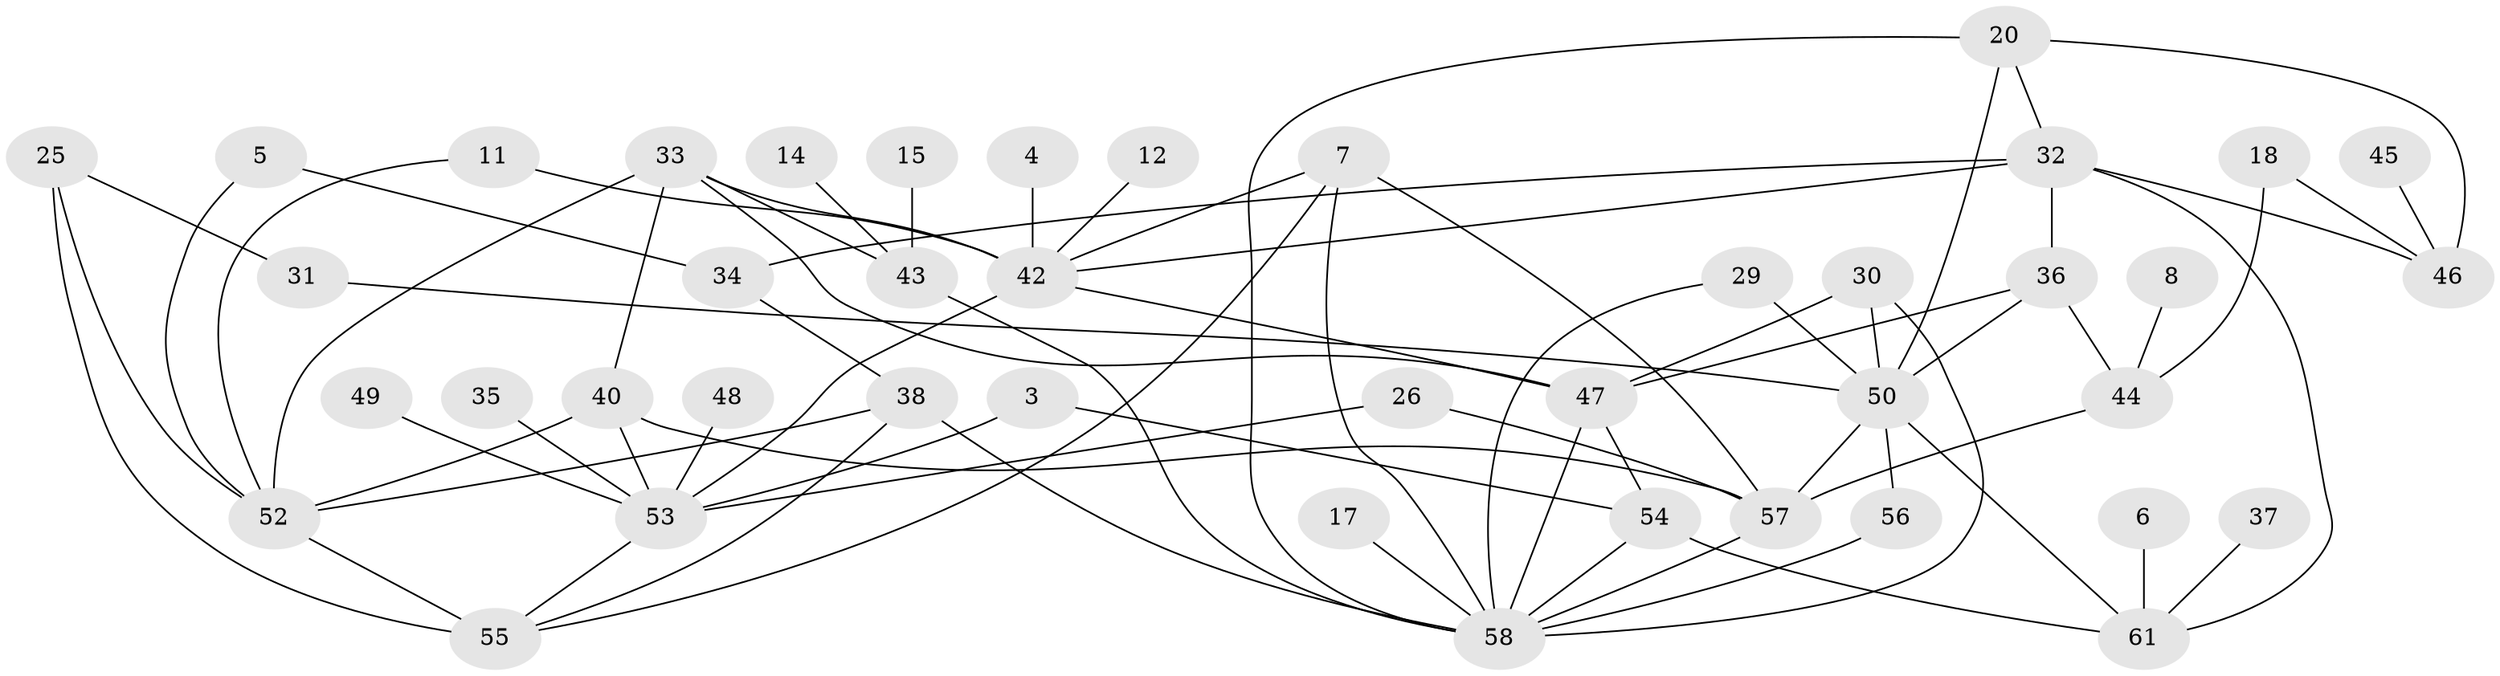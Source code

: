 // original degree distribution, {2: 0.2926829268292683, 0: 0.14634146341463414, 4: 0.15447154471544716, 3: 0.13821138211382114, 1: 0.1951219512195122, 7: 0.016260162601626018, 5: 0.04065040650406504, 6: 0.016260162601626018}
// Generated by graph-tools (version 1.1) at 2025/25/03/09/25 03:25:23]
// undirected, 43 vertices, 74 edges
graph export_dot {
graph [start="1"]
  node [color=gray90,style=filled];
  3;
  4;
  5;
  6;
  7;
  8;
  11;
  12;
  14;
  15;
  17;
  18;
  20;
  25;
  26;
  29;
  30;
  31;
  32;
  33;
  34;
  35;
  36;
  37;
  38;
  40;
  42;
  43;
  44;
  45;
  46;
  47;
  48;
  49;
  50;
  52;
  53;
  54;
  55;
  56;
  57;
  58;
  61;
  3 -- 53 [weight=1.0];
  3 -- 54 [weight=1.0];
  4 -- 42 [weight=1.0];
  5 -- 34 [weight=1.0];
  5 -- 52 [weight=1.0];
  6 -- 61 [weight=1.0];
  7 -- 42 [weight=1.0];
  7 -- 55 [weight=1.0];
  7 -- 57 [weight=1.0];
  7 -- 58 [weight=1.0];
  8 -- 44 [weight=1.0];
  11 -- 42 [weight=1.0];
  11 -- 52 [weight=1.0];
  12 -- 42 [weight=1.0];
  14 -- 43 [weight=1.0];
  15 -- 43 [weight=1.0];
  17 -- 58 [weight=1.0];
  18 -- 44 [weight=1.0];
  18 -- 46 [weight=1.0];
  20 -- 32 [weight=1.0];
  20 -- 46 [weight=1.0];
  20 -- 50 [weight=1.0];
  20 -- 58 [weight=1.0];
  25 -- 31 [weight=1.0];
  25 -- 52 [weight=1.0];
  25 -- 55 [weight=2.0];
  26 -- 53 [weight=1.0];
  26 -- 57 [weight=1.0];
  29 -- 50 [weight=1.0];
  29 -- 58 [weight=1.0];
  30 -- 47 [weight=1.0];
  30 -- 50 [weight=1.0];
  30 -- 58 [weight=1.0];
  31 -- 50 [weight=1.0];
  32 -- 34 [weight=1.0];
  32 -- 36 [weight=1.0];
  32 -- 42 [weight=1.0];
  32 -- 46 [weight=1.0];
  32 -- 61 [weight=1.0];
  33 -- 40 [weight=1.0];
  33 -- 42 [weight=1.0];
  33 -- 43 [weight=1.0];
  33 -- 47 [weight=1.0];
  33 -- 52 [weight=1.0];
  34 -- 38 [weight=1.0];
  35 -- 53 [weight=1.0];
  36 -- 44 [weight=1.0];
  36 -- 47 [weight=1.0];
  36 -- 50 [weight=1.0];
  37 -- 61 [weight=1.0];
  38 -- 52 [weight=1.0];
  38 -- 55 [weight=1.0];
  38 -- 58 [weight=1.0];
  40 -- 52 [weight=1.0];
  40 -- 53 [weight=1.0];
  40 -- 57 [weight=1.0];
  42 -- 47 [weight=1.0];
  42 -- 53 [weight=1.0];
  43 -- 58 [weight=1.0];
  44 -- 57 [weight=1.0];
  45 -- 46 [weight=1.0];
  47 -- 54 [weight=1.0];
  47 -- 58 [weight=1.0];
  48 -- 53 [weight=1.0];
  49 -- 53 [weight=1.0];
  50 -- 56 [weight=1.0];
  50 -- 57 [weight=1.0];
  50 -- 61 [weight=1.0];
  52 -- 55 [weight=1.0];
  53 -- 55 [weight=1.0];
  54 -- 58 [weight=1.0];
  54 -- 61 [weight=1.0];
  56 -- 58 [weight=1.0];
  57 -- 58 [weight=1.0];
}
